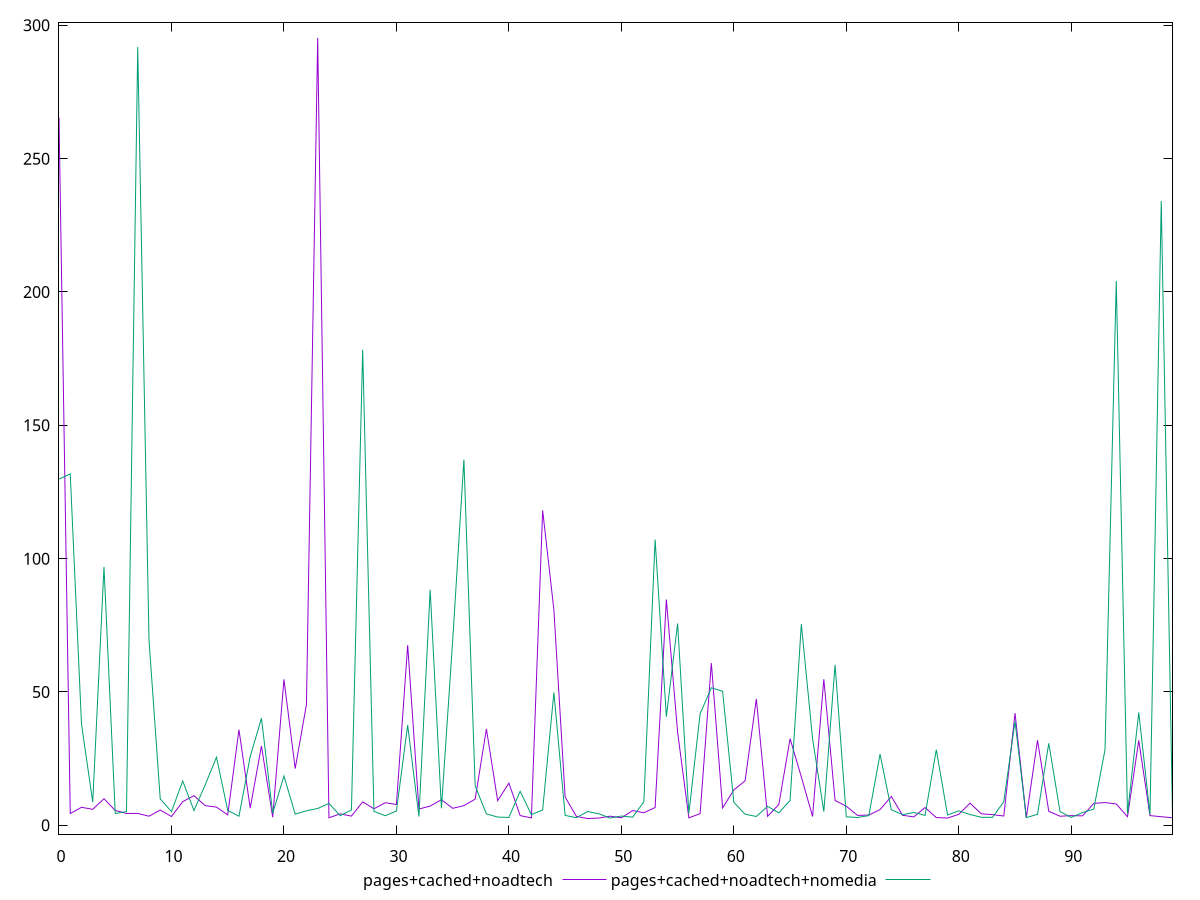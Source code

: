 reset

$pagesCachedNoadtech <<EOF
0 265.47400000000005
1 4.409000000000001
2 6.736000000000001
3 5.9830000000000005
4 9.943999999999999
5 5.573
6 4.426
7 4.432
8 3.4019999999999997
9 5.689000000000001
10 3.285
11 8.85
12 11.101999999999997
13 7.35
14 6.821999999999999
15 3.8990000000000005
16 35.822
17 6.419999999999998
18 29.747
19 2.9989999999999997
20 54.712
21 21.282999999999998
22 45.261
23 295.28700000000003
24 2.818
25 4.271000000000001
26 3.4400000000000004
27 8.786
28 6.176000000000001
29 8.45
30 7.805
31 67.54
32 6.087
33 7.195
34 9.591000000000001
35 6.355
36 7.3759999999999994
37 9.799
38 36.124
39 9.215999999999998
40 15.804000000000002
41 3.6320000000000006
42 2.762
43 118.088
44 80.83
45 10.568999999999999
46 3.329999999999999
47 2.5319999999999996
48 2.716
49 3.4059999999999997
50 2.802
51 5.506
52 4.7010000000000005
53 6.638
54 84.66900000000001
55 34.908
56 2.7780000000000005
57 4.35
58 60.822
59 6.484
60 13.268999999999998
61 16.649
62 47.391
63 3.3529999999999998
64 7.796
65 32.477
66 18.134
67 3.2989999999999995
68 54.766999999999996
69 9.289000000000001
70 7.146
71 3.6979999999999995
72 3.8350000000000004
73 5.886000000000001
74 10.804
75 3.747
76 3.1390000000000002
77 6.6370000000000005
78 2.8930000000000002
79 2.706
80 4.117
81 8.293000000000001
82 4.295
83 3.9830000000000005
84 3.4700000000000006
85 42.039
86 2.8459999999999996
87 31.882
88 5.2330000000000005
89 3.396
90 3.6129999999999995
91 3.5320000000000005
92 8.201999999999998
93 8.521
94 7.983999999999999
95 3.2250000000000014
96 31.839999999999996
97 3.623
98 3.2119999999999997
99 2.8129999999999997
EOF

$pagesCachedNoadtechNomedia <<EOF
0 129.80700000000002
1 131.788
2 37.995
3 8.666
4 96.868
5 4.443
6 5.095
7 291.83299999999997
8 69.593
9 9.921999999999999
10 5.113999999999999
11 16.583
12 5.538
13 15.154
14 25.52799999999999
15 5.579999999999999
16 3.391
17 25.814
18 40.147
19 4.523999999999999
20 18.458
21 4.188000000000001
22 5.422000000000001
23 6.3
24 8.211000000000006
25 3.577
26 5.760000000000001
27 178.342
28 5.247000000000001
29 3.5729999999999995
30 5.335999999999999
31 37.577999999999996
32 3.2600000000000016
33 88.33100000000002
34 6.375999999999998
35 69.12199999999999
36 137.113
37 14.747
38 4.279
39 3.077
40 2.94
41 12.763
42 3.9730000000000008
43 5.747
44 49.809999999999995
45 3.692999999999998
46 2.848
47 5.142999999999999
48 4.317
49 2.7009999999999996
50 3.459
51 3.0450000000000004
52 8.798
53 107.129
54 40.745000000000005
55 75.68200000000002
56 4.4110000000000005
57 41.807
58 51.581
59 50.222
60 8.617999999999999
61 4.152
62 3.298000000000001
63 7.097000000000001
64 4.666
65 9.32
66 75.438
67 32.480000000000004
68 5.14
69 60.162
70 3.1719999999999997
71 2.929
72 3.6159999999999997
73 26.668
74 5.8309999999999995
75 3.9670000000000023
76 4.795
77 3.710000000000001
78 28.309999999999995
79 3.863
80 5.407
81 4.035
82 3.0009999999999994
83 2.988
84 8.828999999999997
85 39.001
86 2.8749999999999996
87 4.111999999999999
88 30.747
89 5.155000000000001
90 2.9480000000000004
91 4.7769999999999975
92 6.0710000000000015
93 28.317000000000004
94 204.10799999999998
95 4.349
96 42.324999999999996
97 4.0600000000000005
98 234.13600000000002
99 3.4979999999999998
EOF

set key outside below
set xrange [0:99]
set yrange [-3.3231000000000015:301.1421]
set trange [-3.3231000000000015:301.1421]
set terminal svg size 640, 520 enhanced background rgb 'white'
set output "report_00013_2021-02-09T12-04-24.940Z/server-response-time/comparison/line/2_vs_3.svg"

plot $pagesCachedNoadtech title "pages+cached+noadtech" with line, \
     $pagesCachedNoadtechNomedia title "pages+cached+noadtech+nomedia" with line

reset
